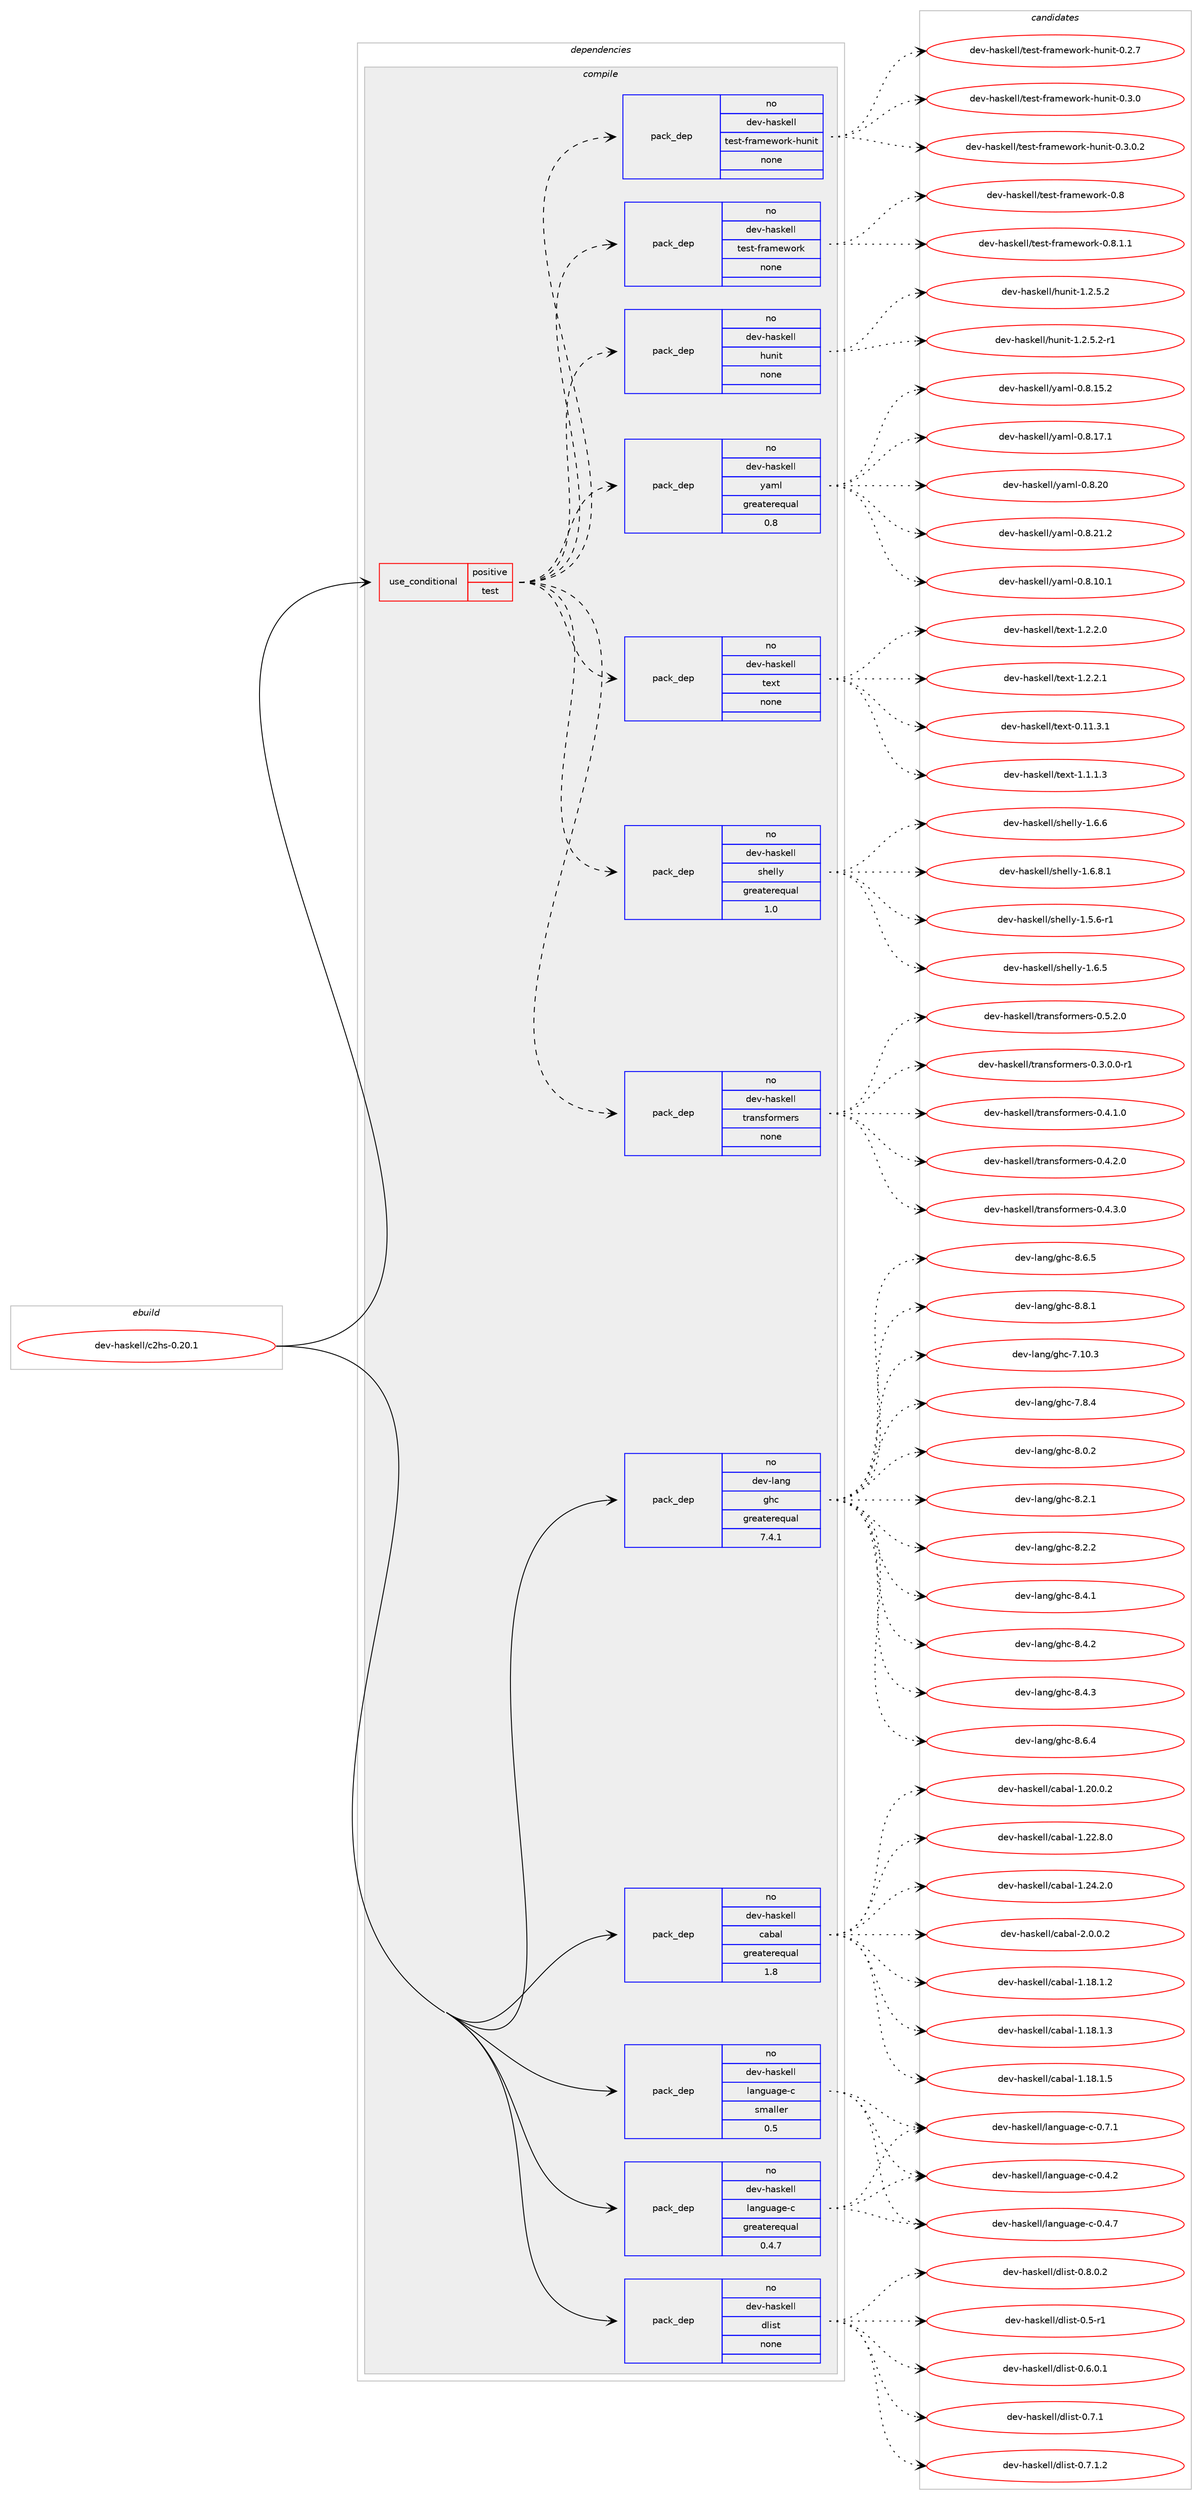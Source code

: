 digraph prolog {

# *************
# Graph options
# *************

newrank=true;
concentrate=true;
compound=true;
graph [rankdir=LR,fontname=Helvetica,fontsize=10,ranksep=1.5];#, ranksep=2.5, nodesep=0.2];
edge  [arrowhead=vee];
node  [fontname=Helvetica,fontsize=10];

# **********
# The ebuild
# **********

subgraph cluster_leftcol {
color=gray;
rank=same;
label=<<i>ebuild</i>>;
id [label="dev-haskell/c2hs-0.20.1", color=red, width=4, href="../dev-haskell/c2hs-0.20.1.svg"];
}

# ****************
# The dependencies
# ****************

subgraph cluster_midcol {
color=gray;
label=<<i>dependencies</i>>;
subgraph cluster_compile {
fillcolor="#eeeeee";
style=filled;
label=<<i>compile</i>>;
subgraph cond124996 {
dependency527941 [label=<<TABLE BORDER="0" CELLBORDER="1" CELLSPACING="0" CELLPADDING="4"><TR><TD ROWSPAN="3" CELLPADDING="10">use_conditional</TD></TR><TR><TD>positive</TD></TR><TR><TD>test</TD></TR></TABLE>>, shape=none, color=red];
subgraph pack393014 {
dependency527942 [label=<<TABLE BORDER="0" CELLBORDER="1" CELLSPACING="0" CELLPADDING="4" WIDTH="220"><TR><TD ROWSPAN="6" CELLPADDING="30">pack_dep</TD></TR><TR><TD WIDTH="110">no</TD></TR><TR><TD>dev-haskell</TD></TR><TR><TD>hunit</TD></TR><TR><TD>none</TD></TR><TR><TD></TD></TR></TABLE>>, shape=none, color=blue];
}
dependency527941:e -> dependency527942:w [weight=20,style="dashed",arrowhead="vee"];
subgraph pack393015 {
dependency527943 [label=<<TABLE BORDER="0" CELLBORDER="1" CELLSPACING="0" CELLPADDING="4" WIDTH="220"><TR><TD ROWSPAN="6" CELLPADDING="30">pack_dep</TD></TR><TR><TD WIDTH="110">no</TD></TR><TR><TD>dev-haskell</TD></TR><TR><TD>test-framework</TD></TR><TR><TD>none</TD></TR><TR><TD></TD></TR></TABLE>>, shape=none, color=blue];
}
dependency527941:e -> dependency527943:w [weight=20,style="dashed",arrowhead="vee"];
subgraph pack393016 {
dependency527944 [label=<<TABLE BORDER="0" CELLBORDER="1" CELLSPACING="0" CELLPADDING="4" WIDTH="220"><TR><TD ROWSPAN="6" CELLPADDING="30">pack_dep</TD></TR><TR><TD WIDTH="110">no</TD></TR><TR><TD>dev-haskell</TD></TR><TR><TD>test-framework-hunit</TD></TR><TR><TD>none</TD></TR><TR><TD></TD></TR></TABLE>>, shape=none, color=blue];
}
dependency527941:e -> dependency527944:w [weight=20,style="dashed",arrowhead="vee"];
subgraph pack393017 {
dependency527945 [label=<<TABLE BORDER="0" CELLBORDER="1" CELLSPACING="0" CELLPADDING="4" WIDTH="220"><TR><TD ROWSPAN="6" CELLPADDING="30">pack_dep</TD></TR><TR><TD WIDTH="110">no</TD></TR><TR><TD>dev-haskell</TD></TR><TR><TD>transformers</TD></TR><TR><TD>none</TD></TR><TR><TD></TD></TR></TABLE>>, shape=none, color=blue];
}
dependency527941:e -> dependency527945:w [weight=20,style="dashed",arrowhead="vee"];
subgraph pack393018 {
dependency527946 [label=<<TABLE BORDER="0" CELLBORDER="1" CELLSPACING="0" CELLPADDING="4" WIDTH="220"><TR><TD ROWSPAN="6" CELLPADDING="30">pack_dep</TD></TR><TR><TD WIDTH="110">no</TD></TR><TR><TD>dev-haskell</TD></TR><TR><TD>shelly</TD></TR><TR><TD>greaterequal</TD></TR><TR><TD>1.0</TD></TR></TABLE>>, shape=none, color=blue];
}
dependency527941:e -> dependency527946:w [weight=20,style="dashed",arrowhead="vee"];
subgraph pack393019 {
dependency527947 [label=<<TABLE BORDER="0" CELLBORDER="1" CELLSPACING="0" CELLPADDING="4" WIDTH="220"><TR><TD ROWSPAN="6" CELLPADDING="30">pack_dep</TD></TR><TR><TD WIDTH="110">no</TD></TR><TR><TD>dev-haskell</TD></TR><TR><TD>text</TD></TR><TR><TD>none</TD></TR><TR><TD></TD></TR></TABLE>>, shape=none, color=blue];
}
dependency527941:e -> dependency527947:w [weight=20,style="dashed",arrowhead="vee"];
subgraph pack393020 {
dependency527948 [label=<<TABLE BORDER="0" CELLBORDER="1" CELLSPACING="0" CELLPADDING="4" WIDTH="220"><TR><TD ROWSPAN="6" CELLPADDING="30">pack_dep</TD></TR><TR><TD WIDTH="110">no</TD></TR><TR><TD>dev-haskell</TD></TR><TR><TD>yaml</TD></TR><TR><TD>greaterequal</TD></TR><TR><TD>0.8</TD></TR></TABLE>>, shape=none, color=blue];
}
dependency527941:e -> dependency527948:w [weight=20,style="dashed",arrowhead="vee"];
}
id:e -> dependency527941:w [weight=20,style="solid",arrowhead="vee"];
subgraph pack393021 {
dependency527949 [label=<<TABLE BORDER="0" CELLBORDER="1" CELLSPACING="0" CELLPADDING="4" WIDTH="220"><TR><TD ROWSPAN="6" CELLPADDING="30">pack_dep</TD></TR><TR><TD WIDTH="110">no</TD></TR><TR><TD>dev-haskell</TD></TR><TR><TD>cabal</TD></TR><TR><TD>greaterequal</TD></TR><TR><TD>1.8</TD></TR></TABLE>>, shape=none, color=blue];
}
id:e -> dependency527949:w [weight=20,style="solid",arrowhead="vee"];
subgraph pack393022 {
dependency527950 [label=<<TABLE BORDER="0" CELLBORDER="1" CELLSPACING="0" CELLPADDING="4" WIDTH="220"><TR><TD ROWSPAN="6" CELLPADDING="30">pack_dep</TD></TR><TR><TD WIDTH="110">no</TD></TR><TR><TD>dev-haskell</TD></TR><TR><TD>dlist</TD></TR><TR><TD>none</TD></TR><TR><TD></TD></TR></TABLE>>, shape=none, color=blue];
}
id:e -> dependency527950:w [weight=20,style="solid",arrowhead="vee"];
subgraph pack393023 {
dependency527951 [label=<<TABLE BORDER="0" CELLBORDER="1" CELLSPACING="0" CELLPADDING="4" WIDTH="220"><TR><TD ROWSPAN="6" CELLPADDING="30">pack_dep</TD></TR><TR><TD WIDTH="110">no</TD></TR><TR><TD>dev-haskell</TD></TR><TR><TD>language-c</TD></TR><TR><TD>greaterequal</TD></TR><TR><TD>0.4.7</TD></TR></TABLE>>, shape=none, color=blue];
}
id:e -> dependency527951:w [weight=20,style="solid",arrowhead="vee"];
subgraph pack393024 {
dependency527952 [label=<<TABLE BORDER="0" CELLBORDER="1" CELLSPACING="0" CELLPADDING="4" WIDTH="220"><TR><TD ROWSPAN="6" CELLPADDING="30">pack_dep</TD></TR><TR><TD WIDTH="110">no</TD></TR><TR><TD>dev-haskell</TD></TR><TR><TD>language-c</TD></TR><TR><TD>smaller</TD></TR><TR><TD>0.5</TD></TR></TABLE>>, shape=none, color=blue];
}
id:e -> dependency527952:w [weight=20,style="solid",arrowhead="vee"];
subgraph pack393025 {
dependency527953 [label=<<TABLE BORDER="0" CELLBORDER="1" CELLSPACING="0" CELLPADDING="4" WIDTH="220"><TR><TD ROWSPAN="6" CELLPADDING="30">pack_dep</TD></TR><TR><TD WIDTH="110">no</TD></TR><TR><TD>dev-lang</TD></TR><TR><TD>ghc</TD></TR><TR><TD>greaterequal</TD></TR><TR><TD>7.4.1</TD></TR></TABLE>>, shape=none, color=blue];
}
id:e -> dependency527953:w [weight=20,style="solid",arrowhead="vee"];
}
subgraph cluster_compileandrun {
fillcolor="#eeeeee";
style=filled;
label=<<i>compile and run</i>>;
}
subgraph cluster_run {
fillcolor="#eeeeee";
style=filled;
label=<<i>run</i>>;
}
}

# **************
# The candidates
# **************

subgraph cluster_choices {
rank=same;
color=gray;
label=<<i>candidates</i>>;

subgraph choice393014 {
color=black;
nodesep=1;
choice1001011184510497115107101108108471041171101051164549465046534650 [label="dev-haskell/hunit-1.2.5.2", color=red, width=4,href="../dev-haskell/hunit-1.2.5.2.svg"];
choice10010111845104971151071011081084710411711010511645494650465346504511449 [label="dev-haskell/hunit-1.2.5.2-r1", color=red, width=4,href="../dev-haskell/hunit-1.2.5.2-r1.svg"];
dependency527942:e -> choice1001011184510497115107101108108471041171101051164549465046534650:w [style=dotted,weight="100"];
dependency527942:e -> choice10010111845104971151071011081084710411711010511645494650465346504511449:w [style=dotted,weight="100"];
}
subgraph choice393015 {
color=black;
nodesep=1;
choice100101118451049711510710110810847116101115116451021149710910111911111410745484656 [label="dev-haskell/test-framework-0.8", color=red, width=4,href="../dev-haskell/test-framework-0.8.svg"];
choice10010111845104971151071011081084711610111511645102114971091011191111141074548465646494649 [label="dev-haskell/test-framework-0.8.1.1", color=red, width=4,href="../dev-haskell/test-framework-0.8.1.1.svg"];
dependency527943:e -> choice100101118451049711510710110810847116101115116451021149710910111911111410745484656:w [style=dotted,weight="100"];
dependency527943:e -> choice10010111845104971151071011081084711610111511645102114971091011191111141074548465646494649:w [style=dotted,weight="100"];
}
subgraph choice393016 {
color=black;
nodesep=1;
choice100101118451049711510710110810847116101115116451021149710910111911111410745104117110105116454846504655 [label="dev-haskell/test-framework-hunit-0.2.7", color=red, width=4,href="../dev-haskell/test-framework-hunit-0.2.7.svg"];
choice100101118451049711510710110810847116101115116451021149710910111911111410745104117110105116454846514648 [label="dev-haskell/test-framework-hunit-0.3.0", color=red, width=4,href="../dev-haskell/test-framework-hunit-0.3.0.svg"];
choice1001011184510497115107101108108471161011151164510211497109101119111114107451041171101051164548465146484650 [label="dev-haskell/test-framework-hunit-0.3.0.2", color=red, width=4,href="../dev-haskell/test-framework-hunit-0.3.0.2.svg"];
dependency527944:e -> choice100101118451049711510710110810847116101115116451021149710910111911111410745104117110105116454846504655:w [style=dotted,weight="100"];
dependency527944:e -> choice100101118451049711510710110810847116101115116451021149710910111911111410745104117110105116454846514648:w [style=dotted,weight="100"];
dependency527944:e -> choice1001011184510497115107101108108471161011151164510211497109101119111114107451041171101051164548465146484650:w [style=dotted,weight="100"];
}
subgraph choice393017 {
color=black;
nodesep=1;
choice1001011184510497115107101108108471161149711011510211111410910111411545484651464846484511449 [label="dev-haskell/transformers-0.3.0.0-r1", color=red, width=4,href="../dev-haskell/transformers-0.3.0.0-r1.svg"];
choice100101118451049711510710110810847116114971101151021111141091011141154548465246494648 [label="dev-haskell/transformers-0.4.1.0", color=red, width=4,href="../dev-haskell/transformers-0.4.1.0.svg"];
choice100101118451049711510710110810847116114971101151021111141091011141154548465246504648 [label="dev-haskell/transformers-0.4.2.0", color=red, width=4,href="../dev-haskell/transformers-0.4.2.0.svg"];
choice100101118451049711510710110810847116114971101151021111141091011141154548465246514648 [label="dev-haskell/transformers-0.4.3.0", color=red, width=4,href="../dev-haskell/transformers-0.4.3.0.svg"];
choice100101118451049711510710110810847116114971101151021111141091011141154548465346504648 [label="dev-haskell/transformers-0.5.2.0", color=red, width=4,href="../dev-haskell/transformers-0.5.2.0.svg"];
dependency527945:e -> choice1001011184510497115107101108108471161149711011510211111410910111411545484651464846484511449:w [style=dotted,weight="100"];
dependency527945:e -> choice100101118451049711510710110810847116114971101151021111141091011141154548465246494648:w [style=dotted,weight="100"];
dependency527945:e -> choice100101118451049711510710110810847116114971101151021111141091011141154548465246504648:w [style=dotted,weight="100"];
dependency527945:e -> choice100101118451049711510710110810847116114971101151021111141091011141154548465246514648:w [style=dotted,weight="100"];
dependency527945:e -> choice100101118451049711510710110810847116114971101151021111141091011141154548465346504648:w [style=dotted,weight="100"];
}
subgraph choice393018 {
color=black;
nodesep=1;
choice1001011184510497115107101108108471151041011081081214549465346544511449 [label="dev-haskell/shelly-1.5.6-r1", color=red, width=4,href="../dev-haskell/shelly-1.5.6-r1.svg"];
choice100101118451049711510710110810847115104101108108121454946544653 [label="dev-haskell/shelly-1.6.5", color=red, width=4,href="../dev-haskell/shelly-1.6.5.svg"];
choice100101118451049711510710110810847115104101108108121454946544654 [label="dev-haskell/shelly-1.6.6", color=red, width=4,href="../dev-haskell/shelly-1.6.6.svg"];
choice1001011184510497115107101108108471151041011081081214549465446564649 [label="dev-haskell/shelly-1.6.8.1", color=red, width=4,href="../dev-haskell/shelly-1.6.8.1.svg"];
dependency527946:e -> choice1001011184510497115107101108108471151041011081081214549465346544511449:w [style=dotted,weight="100"];
dependency527946:e -> choice100101118451049711510710110810847115104101108108121454946544653:w [style=dotted,weight="100"];
dependency527946:e -> choice100101118451049711510710110810847115104101108108121454946544654:w [style=dotted,weight="100"];
dependency527946:e -> choice1001011184510497115107101108108471151041011081081214549465446564649:w [style=dotted,weight="100"];
}
subgraph choice393019 {
color=black;
nodesep=1;
choice100101118451049711510710110810847116101120116454846494946514649 [label="dev-haskell/text-0.11.3.1", color=red, width=4,href="../dev-haskell/text-0.11.3.1.svg"];
choice1001011184510497115107101108108471161011201164549464946494651 [label="dev-haskell/text-1.1.1.3", color=red, width=4,href="../dev-haskell/text-1.1.1.3.svg"];
choice1001011184510497115107101108108471161011201164549465046504648 [label="dev-haskell/text-1.2.2.0", color=red, width=4,href="../dev-haskell/text-1.2.2.0.svg"];
choice1001011184510497115107101108108471161011201164549465046504649 [label="dev-haskell/text-1.2.2.1", color=red, width=4,href="../dev-haskell/text-1.2.2.1.svg"];
dependency527947:e -> choice100101118451049711510710110810847116101120116454846494946514649:w [style=dotted,weight="100"];
dependency527947:e -> choice1001011184510497115107101108108471161011201164549464946494651:w [style=dotted,weight="100"];
dependency527947:e -> choice1001011184510497115107101108108471161011201164549465046504648:w [style=dotted,weight="100"];
dependency527947:e -> choice1001011184510497115107101108108471161011201164549465046504649:w [style=dotted,weight="100"];
}
subgraph choice393020 {
color=black;
nodesep=1;
choice10010111845104971151071011081084712197109108454846564649484649 [label="dev-haskell/yaml-0.8.10.1", color=red, width=4,href="../dev-haskell/yaml-0.8.10.1.svg"];
choice10010111845104971151071011081084712197109108454846564649534650 [label="dev-haskell/yaml-0.8.15.2", color=red, width=4,href="../dev-haskell/yaml-0.8.15.2.svg"];
choice10010111845104971151071011081084712197109108454846564649554649 [label="dev-haskell/yaml-0.8.17.1", color=red, width=4,href="../dev-haskell/yaml-0.8.17.1.svg"];
choice1001011184510497115107101108108471219710910845484656465048 [label="dev-haskell/yaml-0.8.20", color=red, width=4,href="../dev-haskell/yaml-0.8.20.svg"];
choice10010111845104971151071011081084712197109108454846564650494650 [label="dev-haskell/yaml-0.8.21.2", color=red, width=4,href="../dev-haskell/yaml-0.8.21.2.svg"];
dependency527948:e -> choice10010111845104971151071011081084712197109108454846564649484649:w [style=dotted,weight="100"];
dependency527948:e -> choice10010111845104971151071011081084712197109108454846564649534650:w [style=dotted,weight="100"];
dependency527948:e -> choice10010111845104971151071011081084712197109108454846564649554649:w [style=dotted,weight="100"];
dependency527948:e -> choice1001011184510497115107101108108471219710910845484656465048:w [style=dotted,weight="100"];
dependency527948:e -> choice10010111845104971151071011081084712197109108454846564650494650:w [style=dotted,weight="100"];
}
subgraph choice393021 {
color=black;
nodesep=1;
choice10010111845104971151071011081084799979897108454946495646494650 [label="dev-haskell/cabal-1.18.1.2", color=red, width=4,href="../dev-haskell/cabal-1.18.1.2.svg"];
choice10010111845104971151071011081084799979897108454946495646494651 [label="dev-haskell/cabal-1.18.1.3", color=red, width=4,href="../dev-haskell/cabal-1.18.1.3.svg"];
choice10010111845104971151071011081084799979897108454946495646494653 [label="dev-haskell/cabal-1.18.1.5", color=red, width=4,href="../dev-haskell/cabal-1.18.1.5.svg"];
choice10010111845104971151071011081084799979897108454946504846484650 [label="dev-haskell/cabal-1.20.0.2", color=red, width=4,href="../dev-haskell/cabal-1.20.0.2.svg"];
choice10010111845104971151071011081084799979897108454946505046564648 [label="dev-haskell/cabal-1.22.8.0", color=red, width=4,href="../dev-haskell/cabal-1.22.8.0.svg"];
choice10010111845104971151071011081084799979897108454946505246504648 [label="dev-haskell/cabal-1.24.2.0", color=red, width=4,href="../dev-haskell/cabal-1.24.2.0.svg"];
choice100101118451049711510710110810847999798971084550464846484650 [label="dev-haskell/cabal-2.0.0.2", color=red, width=4,href="../dev-haskell/cabal-2.0.0.2.svg"];
dependency527949:e -> choice10010111845104971151071011081084799979897108454946495646494650:w [style=dotted,weight="100"];
dependency527949:e -> choice10010111845104971151071011081084799979897108454946495646494651:w [style=dotted,weight="100"];
dependency527949:e -> choice10010111845104971151071011081084799979897108454946495646494653:w [style=dotted,weight="100"];
dependency527949:e -> choice10010111845104971151071011081084799979897108454946504846484650:w [style=dotted,weight="100"];
dependency527949:e -> choice10010111845104971151071011081084799979897108454946505046564648:w [style=dotted,weight="100"];
dependency527949:e -> choice10010111845104971151071011081084799979897108454946505246504648:w [style=dotted,weight="100"];
dependency527949:e -> choice100101118451049711510710110810847999798971084550464846484650:w [style=dotted,weight="100"];
}
subgraph choice393022 {
color=black;
nodesep=1;
choice100101118451049711510710110810847100108105115116454846534511449 [label="dev-haskell/dlist-0.5-r1", color=red, width=4,href="../dev-haskell/dlist-0.5-r1.svg"];
choice1001011184510497115107101108108471001081051151164548465446484649 [label="dev-haskell/dlist-0.6.0.1", color=red, width=4,href="../dev-haskell/dlist-0.6.0.1.svg"];
choice100101118451049711510710110810847100108105115116454846554649 [label="dev-haskell/dlist-0.7.1", color=red, width=4,href="../dev-haskell/dlist-0.7.1.svg"];
choice1001011184510497115107101108108471001081051151164548465546494650 [label="dev-haskell/dlist-0.7.1.2", color=red, width=4,href="../dev-haskell/dlist-0.7.1.2.svg"];
choice1001011184510497115107101108108471001081051151164548465646484650 [label="dev-haskell/dlist-0.8.0.2", color=red, width=4,href="../dev-haskell/dlist-0.8.0.2.svg"];
dependency527950:e -> choice100101118451049711510710110810847100108105115116454846534511449:w [style=dotted,weight="100"];
dependency527950:e -> choice1001011184510497115107101108108471001081051151164548465446484649:w [style=dotted,weight="100"];
dependency527950:e -> choice100101118451049711510710110810847100108105115116454846554649:w [style=dotted,weight="100"];
dependency527950:e -> choice1001011184510497115107101108108471001081051151164548465546494650:w [style=dotted,weight="100"];
dependency527950:e -> choice1001011184510497115107101108108471001081051151164548465646484650:w [style=dotted,weight="100"];
}
subgraph choice393023 {
color=black;
nodesep=1;
choice10010111845104971151071011081084710897110103117971031014599454846524650 [label="dev-haskell/language-c-0.4.2", color=red, width=4,href="../dev-haskell/language-c-0.4.2.svg"];
choice10010111845104971151071011081084710897110103117971031014599454846524655 [label="dev-haskell/language-c-0.4.7", color=red, width=4,href="../dev-haskell/language-c-0.4.7.svg"];
choice10010111845104971151071011081084710897110103117971031014599454846554649 [label="dev-haskell/language-c-0.7.1", color=red, width=4,href="../dev-haskell/language-c-0.7.1.svg"];
dependency527951:e -> choice10010111845104971151071011081084710897110103117971031014599454846524650:w [style=dotted,weight="100"];
dependency527951:e -> choice10010111845104971151071011081084710897110103117971031014599454846524655:w [style=dotted,weight="100"];
dependency527951:e -> choice10010111845104971151071011081084710897110103117971031014599454846554649:w [style=dotted,weight="100"];
}
subgraph choice393024 {
color=black;
nodesep=1;
choice10010111845104971151071011081084710897110103117971031014599454846524650 [label="dev-haskell/language-c-0.4.2", color=red, width=4,href="../dev-haskell/language-c-0.4.2.svg"];
choice10010111845104971151071011081084710897110103117971031014599454846524655 [label="dev-haskell/language-c-0.4.7", color=red, width=4,href="../dev-haskell/language-c-0.4.7.svg"];
choice10010111845104971151071011081084710897110103117971031014599454846554649 [label="dev-haskell/language-c-0.7.1", color=red, width=4,href="../dev-haskell/language-c-0.7.1.svg"];
dependency527952:e -> choice10010111845104971151071011081084710897110103117971031014599454846524650:w [style=dotted,weight="100"];
dependency527952:e -> choice10010111845104971151071011081084710897110103117971031014599454846524655:w [style=dotted,weight="100"];
dependency527952:e -> choice10010111845104971151071011081084710897110103117971031014599454846554649:w [style=dotted,weight="100"];
}
subgraph choice393025 {
color=black;
nodesep=1;
choice1001011184510897110103471031049945554649484651 [label="dev-lang/ghc-7.10.3", color=red, width=4,href="../dev-lang/ghc-7.10.3.svg"];
choice10010111845108971101034710310499455546564652 [label="dev-lang/ghc-7.8.4", color=red, width=4,href="../dev-lang/ghc-7.8.4.svg"];
choice10010111845108971101034710310499455646484650 [label="dev-lang/ghc-8.0.2", color=red, width=4,href="../dev-lang/ghc-8.0.2.svg"];
choice10010111845108971101034710310499455646504649 [label="dev-lang/ghc-8.2.1", color=red, width=4,href="../dev-lang/ghc-8.2.1.svg"];
choice10010111845108971101034710310499455646504650 [label="dev-lang/ghc-8.2.2", color=red, width=4,href="../dev-lang/ghc-8.2.2.svg"];
choice10010111845108971101034710310499455646524649 [label="dev-lang/ghc-8.4.1", color=red, width=4,href="../dev-lang/ghc-8.4.1.svg"];
choice10010111845108971101034710310499455646524650 [label="dev-lang/ghc-8.4.2", color=red, width=4,href="../dev-lang/ghc-8.4.2.svg"];
choice10010111845108971101034710310499455646524651 [label="dev-lang/ghc-8.4.3", color=red, width=4,href="../dev-lang/ghc-8.4.3.svg"];
choice10010111845108971101034710310499455646544652 [label="dev-lang/ghc-8.6.4", color=red, width=4,href="../dev-lang/ghc-8.6.4.svg"];
choice10010111845108971101034710310499455646544653 [label="dev-lang/ghc-8.6.5", color=red, width=4,href="../dev-lang/ghc-8.6.5.svg"];
choice10010111845108971101034710310499455646564649 [label="dev-lang/ghc-8.8.1", color=red, width=4,href="../dev-lang/ghc-8.8.1.svg"];
dependency527953:e -> choice1001011184510897110103471031049945554649484651:w [style=dotted,weight="100"];
dependency527953:e -> choice10010111845108971101034710310499455546564652:w [style=dotted,weight="100"];
dependency527953:e -> choice10010111845108971101034710310499455646484650:w [style=dotted,weight="100"];
dependency527953:e -> choice10010111845108971101034710310499455646504649:w [style=dotted,weight="100"];
dependency527953:e -> choice10010111845108971101034710310499455646504650:w [style=dotted,weight="100"];
dependency527953:e -> choice10010111845108971101034710310499455646524649:w [style=dotted,weight="100"];
dependency527953:e -> choice10010111845108971101034710310499455646524650:w [style=dotted,weight="100"];
dependency527953:e -> choice10010111845108971101034710310499455646524651:w [style=dotted,weight="100"];
dependency527953:e -> choice10010111845108971101034710310499455646544652:w [style=dotted,weight="100"];
dependency527953:e -> choice10010111845108971101034710310499455646544653:w [style=dotted,weight="100"];
dependency527953:e -> choice10010111845108971101034710310499455646564649:w [style=dotted,weight="100"];
}
}

}
